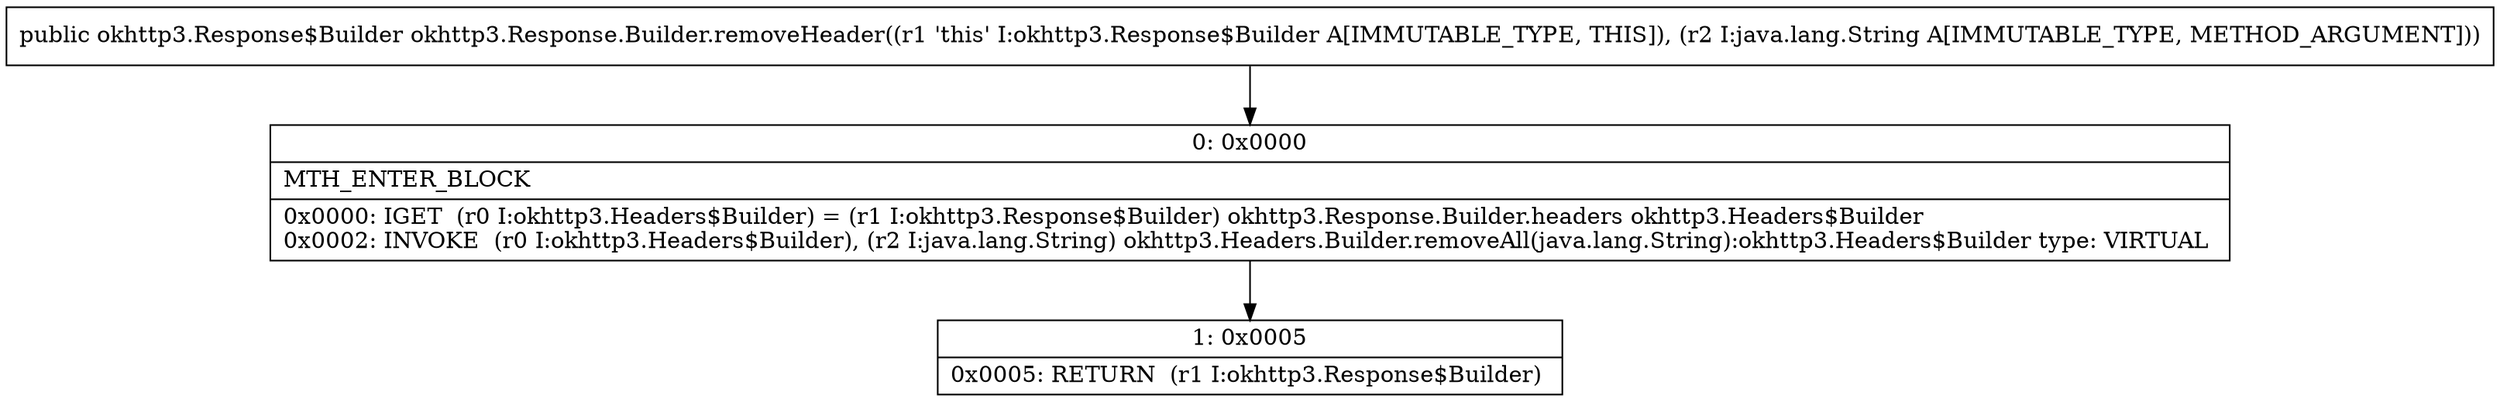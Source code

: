 digraph "CFG forokhttp3.Response.Builder.removeHeader(Ljava\/lang\/String;)Lokhttp3\/Response$Builder;" {
Node_0 [shape=record,label="{0\:\ 0x0000|MTH_ENTER_BLOCK\l|0x0000: IGET  (r0 I:okhttp3.Headers$Builder) = (r1 I:okhttp3.Response$Builder) okhttp3.Response.Builder.headers okhttp3.Headers$Builder \l0x0002: INVOKE  (r0 I:okhttp3.Headers$Builder), (r2 I:java.lang.String) okhttp3.Headers.Builder.removeAll(java.lang.String):okhttp3.Headers$Builder type: VIRTUAL \l}"];
Node_1 [shape=record,label="{1\:\ 0x0005|0x0005: RETURN  (r1 I:okhttp3.Response$Builder) \l}"];
MethodNode[shape=record,label="{public okhttp3.Response$Builder okhttp3.Response.Builder.removeHeader((r1 'this' I:okhttp3.Response$Builder A[IMMUTABLE_TYPE, THIS]), (r2 I:java.lang.String A[IMMUTABLE_TYPE, METHOD_ARGUMENT])) }"];
MethodNode -> Node_0;
Node_0 -> Node_1;
}

